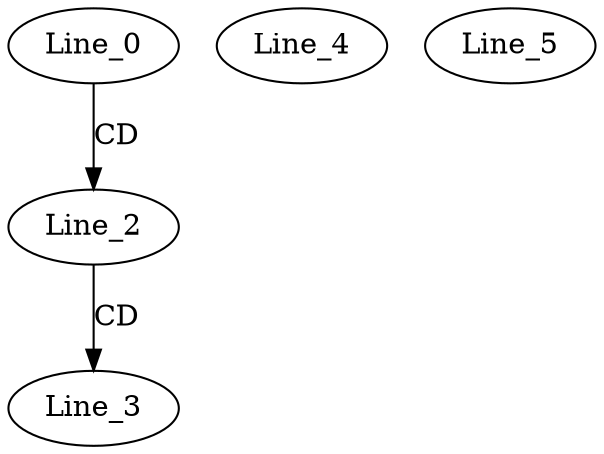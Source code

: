 digraph G {
  Line_0;
  Line_2;
  Line_3;
  Line_4;
  Line_4;
  Line_4;
  Line_4;
  Line_4;
  Line_5;
  Line_0 -> Line_2 [ label="CD" ];
  Line_2 -> Line_3 [ label="CD" ];
}
